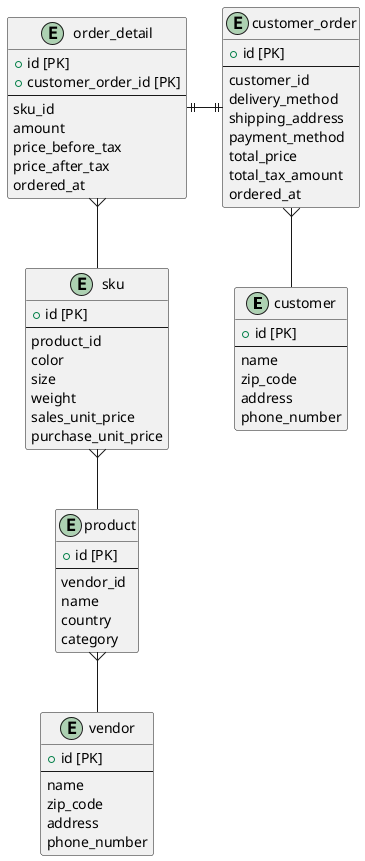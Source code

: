@startuml
entity customer {
  + id [PK]
  --
  name
  zip_code
  address
  phone_number
}

entity customer_order {
  + id [PK]
  --
  customer_id
  delivery_method
  shipping_address
  payment_method
  total_price
  total_tax_amount
  ordered_at
}

entity order_detail {
  + id [PK]
  + customer_order_id [PK]
  --
  sku_id
  amount
  price_before_tax
  price_after_tax
  ordered_at
}

entity product {
  + id [PK]
  --
  vendor_id
  name
  country
  category
}

entity sku {
  + id [PK]
  --
  product_id
  color
  size
  weight
  sales_unit_price
  purchase_unit_price
}

entity vendor {
  + id [PK]
  --
  name
  zip_code
  address
  phone_number
}

 customer_order }-- customer 

 order_detail }-- sku 

 order_detail ||-|| customer_order 

 product }-- vendor 

 sku }-- product 
@enduml